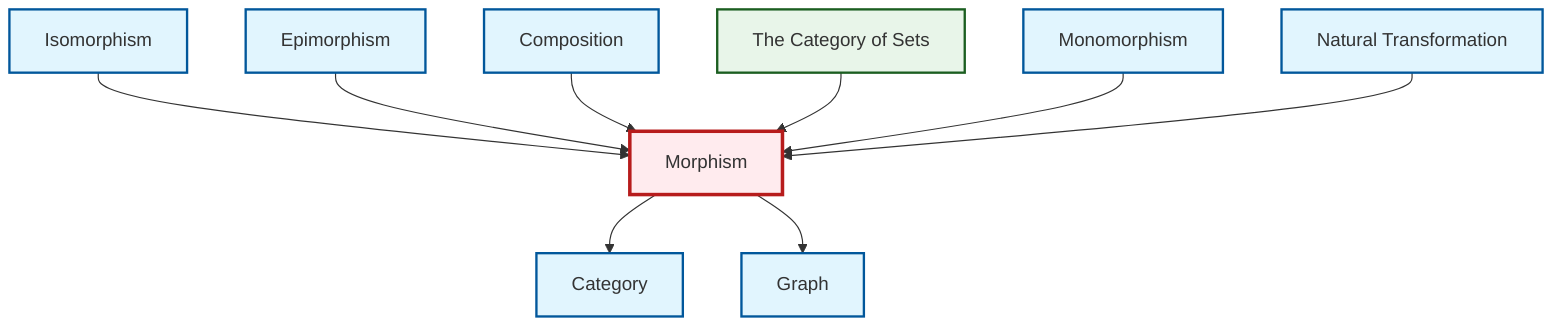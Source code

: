 graph TD
    classDef definition fill:#e1f5fe,stroke:#01579b,stroke-width:2px
    classDef theorem fill:#f3e5f5,stroke:#4a148c,stroke-width:2px
    classDef axiom fill:#fff3e0,stroke:#e65100,stroke-width:2px
    classDef example fill:#e8f5e9,stroke:#1b5e20,stroke-width:2px
    classDef current fill:#ffebee,stroke:#b71c1c,stroke-width:3px
    def-composition["Composition"]:::definition
    ex-set-category["The Category of Sets"]:::example
    def-morphism["Morphism"]:::definition
    def-monomorphism["Monomorphism"]:::definition
    def-category["Category"]:::definition
    def-isomorphism["Isomorphism"]:::definition
    def-natural-transformation["Natural Transformation"]:::definition
    def-epimorphism["Epimorphism"]:::definition
    def-graph["Graph"]:::definition
    def-isomorphism --> def-morphism
    def-epimorphism --> def-morphism
    def-morphism --> def-category
    def-composition --> def-morphism
    def-morphism --> def-graph
    ex-set-category --> def-morphism
    def-monomorphism --> def-morphism
    def-natural-transformation --> def-morphism
    class def-morphism current